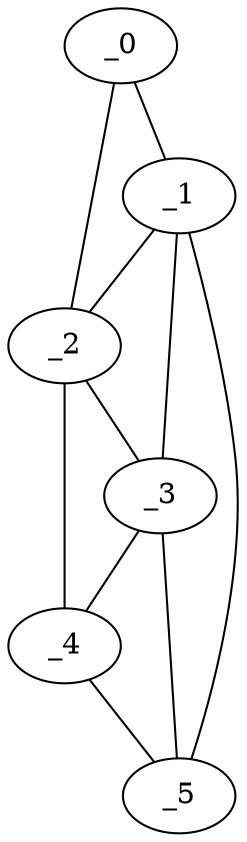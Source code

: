 graph "obj36__345.gxl" {
	_0	 [x=63,
		y=23];
	_1	 [x=75,
		y=26];
	_0 -- _1	 [valence=1];
	_2	 [x=85,
		y=104];
	_0 -- _2	 [valence=1];
	_1 -- _2	 [valence=1];
	_3	 [x=104,
		y=68];
	_1 -- _3	 [valence=2];
	_5	 [x=111,
		y=75];
	_1 -- _5	 [valence=1];
	_2 -- _3	 [valence=1];
	_4	 [x=110,
		y=82];
	_2 -- _4	 [valence=1];
	_3 -- _4	 [valence=2];
	_3 -- _5	 [valence=1];
	_4 -- _5	 [valence=1];
}
